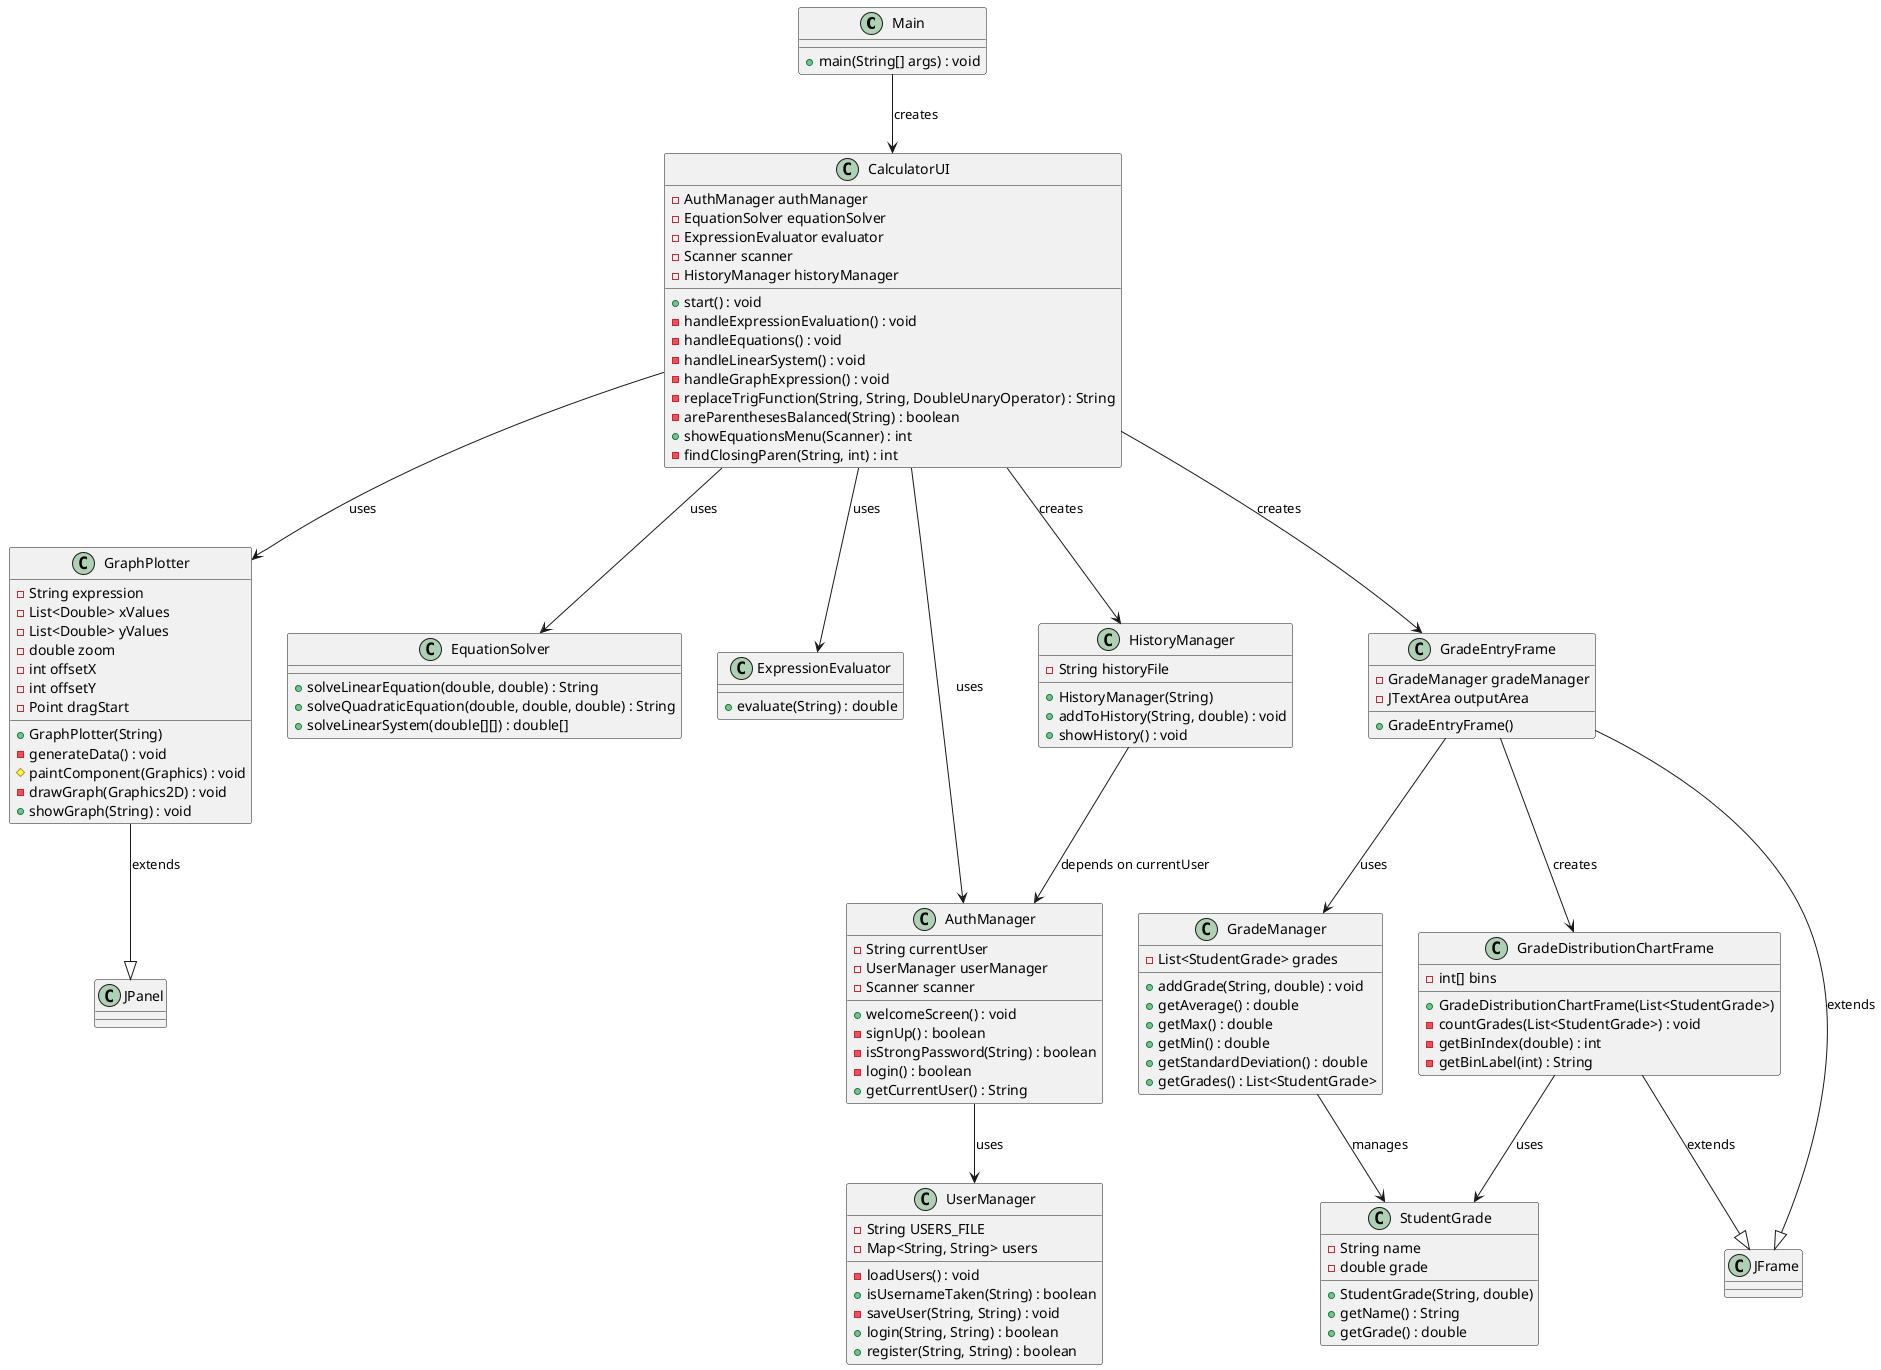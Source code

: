 @startuml

class Main {
    +main(String[] args) : void
}

class CalculatorUI {
    -AuthManager authManager
    -EquationSolver equationSolver
    -ExpressionEvaluator evaluator
    -Scanner scanner
    -HistoryManager historyManager
    +start() : void
    -handleExpressionEvaluation() : void
    -handleEquations() : void
    -handleLinearSystem() : void
    -handleGraphExpression() : void
    -replaceTrigFunction(String, String, DoubleUnaryOperator) : String
    -areParenthesesBalanced(String) : boolean
    +showEquationsMenu(Scanner) : int
    -findClosingParen(String, int) : int
}

class AuthManager {
    -String currentUser
    -UserManager userManager
    -Scanner scanner
    +welcomeScreen() : void
    -signUp() : boolean
    -isStrongPassword(String) : boolean
    -login() : boolean
    +getCurrentUser() : String
}

class UserManager {
    -String USERS_FILE
    -Map<String, String> users
    -loadUsers() : void
    +isUsernameTaken(String) : boolean
    -saveUser(String, String) : void
    +login(String, String) : boolean
    +register(String, String) : boolean
}

class EquationSolver {
    +solveLinearEquation(double, double) : String
    +solveQuadraticEquation(double, double, double) : String
    +solveLinearSystem(double[][]) : double[]
}

class ExpressionEvaluator {
    +evaluate(String) : double
}

class GraphPlotter {
    -String expression
    -List<Double> xValues
    -List<Double> yValues
    -double zoom
    -int offsetX
    -int offsetY
    -Point dragStart
    +GraphPlotter(String)
    -generateData() : void
    #paintComponent(Graphics) : void
    -drawGraph(Graphics2D) : void
    +showGraph(String) : void
}

class HistoryManager {
    -String historyFile
    +HistoryManager(String)
    +addToHistory(String, double) : void
    +showHistory() : void
}

class GradeEntryFrame {
    -GradeManager gradeManager
    -JTextArea outputArea
    +GradeEntryFrame()
}

class GradeManager {
    -List<StudentGrade> grades
    +addGrade(String, double) : void
    +getAverage() : double
    +getMax() : double
    +getMin() : double
    +getStandardDeviation() : double
    +getGrades() : List<StudentGrade>
}

class StudentGrade {
    -String name
    -double grade
    +StudentGrade(String, double)
    +getName() : String
    +getGrade() : double
}

class GradeDistributionChartFrame {
    -int[] bins
    +GradeDistributionChartFrame(List<StudentGrade>)
    -countGrades(List<StudentGrade>) : void
    -getBinIndex(double) : int
    -getBinLabel(int) : String
}

Main --> CalculatorUI : creates
CalculatorUI --> AuthManager : uses
CalculatorUI --> EquationSolver : uses
CalculatorUI --> ExpressionEvaluator : uses
CalculatorUI --> HistoryManager : creates
CalculatorUI --> GradeEntryFrame : creates
CalculatorUI --> GraphPlotter : uses

AuthManager --> UserManager : uses
HistoryManager --> AuthManager : depends on currentUser

GradeEntryFrame --> GradeManager : uses
GradeEntryFrame --> GradeDistributionChartFrame : creates

GradeManager --> StudentGrade : manages
GradeDistributionChartFrame --> StudentGrade : uses

GraphPlotter --|> JPanel : extends
GradeEntryFrame --|> JFrame : extends
GradeDistributionChartFrame --|> JFrame : extends

@enduml
